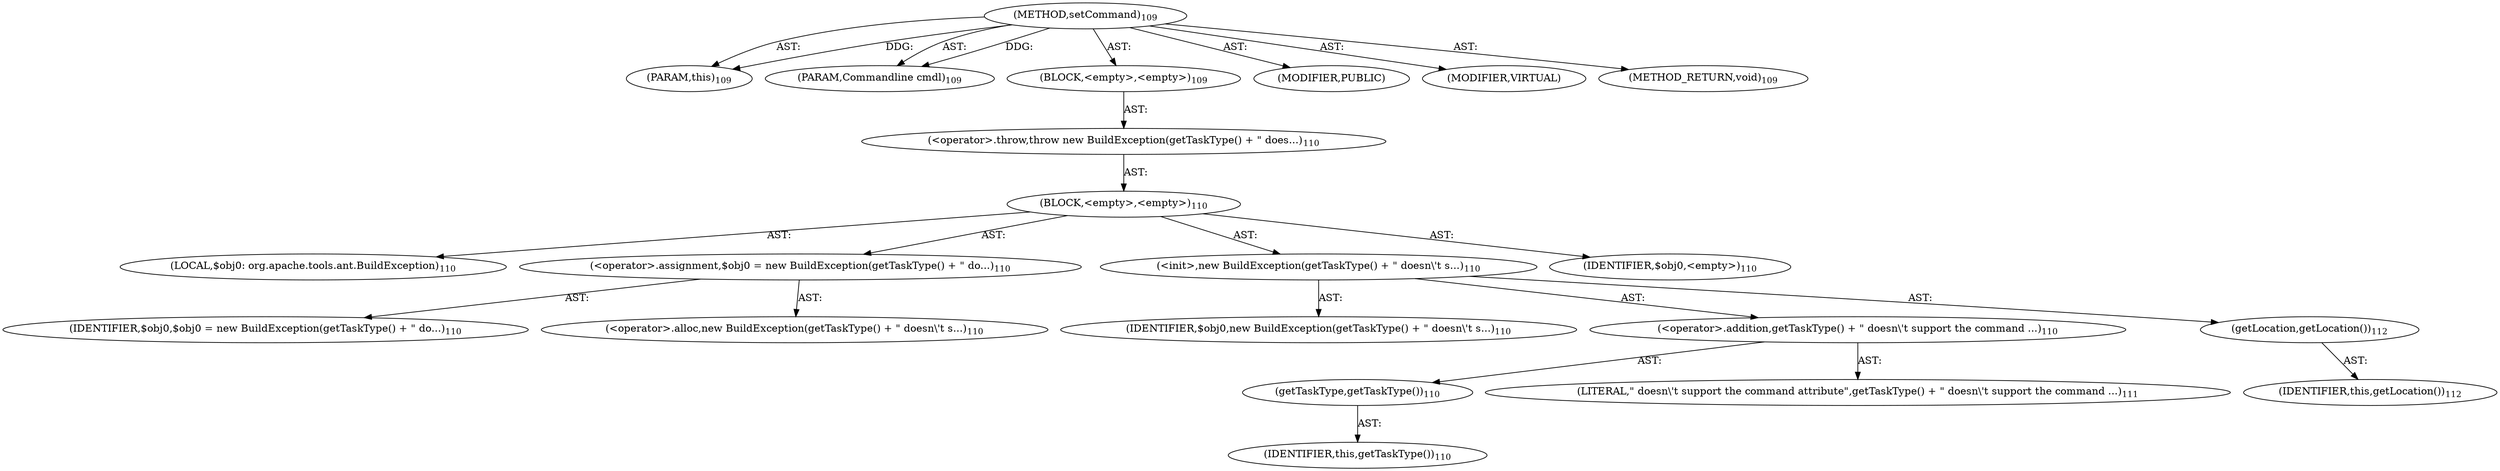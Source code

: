 digraph "setCommand" {  
"111669149698" [label = <(METHOD,setCommand)<SUB>109</SUB>> ]
"115964116993" [label = <(PARAM,this)<SUB>109</SUB>> ]
"115964116998" [label = <(PARAM,Commandline cmdl)<SUB>109</SUB>> ]
"25769803778" [label = <(BLOCK,&lt;empty&gt;,&lt;empty&gt;)<SUB>109</SUB>> ]
"30064771079" [label = <(&lt;operator&gt;.throw,throw new BuildException(getTaskType() + &quot; does...)<SUB>110</SUB>> ]
"25769803779" [label = <(BLOCK,&lt;empty&gt;,&lt;empty&gt;)<SUB>110</SUB>> ]
"94489280513" [label = <(LOCAL,$obj0: org.apache.tools.ant.BuildException)<SUB>110</SUB>> ]
"30064771080" [label = <(&lt;operator&gt;.assignment,$obj0 = new BuildException(getTaskType() + &quot; do...)<SUB>110</SUB>> ]
"68719476750" [label = <(IDENTIFIER,$obj0,$obj0 = new BuildException(getTaskType() + &quot; do...)<SUB>110</SUB>> ]
"30064771081" [label = <(&lt;operator&gt;.alloc,new BuildException(getTaskType() + &quot; doesn\'t s...)<SUB>110</SUB>> ]
"30064771082" [label = <(&lt;init&gt;,new BuildException(getTaskType() + &quot; doesn\'t s...)<SUB>110</SUB>> ]
"68719476751" [label = <(IDENTIFIER,$obj0,new BuildException(getTaskType() + &quot; doesn\'t s...)<SUB>110</SUB>> ]
"30064771083" [label = <(&lt;operator&gt;.addition,getTaskType() + &quot; doesn\'t support the command ...)<SUB>110</SUB>> ]
"30064771084" [label = <(getTaskType,getTaskType())<SUB>110</SUB>> ]
"68719476737" [label = <(IDENTIFIER,this,getTaskType())<SUB>110</SUB>> ]
"90194313218" [label = <(LITERAL,&quot; doesn\'t support the command attribute&quot;,getTaskType() + &quot; doesn\'t support the command ...)<SUB>111</SUB>> ]
"30064771085" [label = <(getLocation,getLocation())<SUB>112</SUB>> ]
"68719476738" [label = <(IDENTIFIER,this,getLocation())<SUB>112</SUB>> ]
"68719476752" [label = <(IDENTIFIER,$obj0,&lt;empty&gt;)<SUB>110</SUB>> ]
"133143986180" [label = <(MODIFIER,PUBLIC)> ]
"133143986181" [label = <(MODIFIER,VIRTUAL)> ]
"128849018882" [label = <(METHOD_RETURN,void)<SUB>109</SUB>> ]
  "111669149698" -> "115964116993"  [ label = "AST: "] 
  "111669149698" -> "115964116998"  [ label = "AST: "] 
  "111669149698" -> "25769803778"  [ label = "AST: "] 
  "111669149698" -> "133143986180"  [ label = "AST: "] 
  "111669149698" -> "133143986181"  [ label = "AST: "] 
  "111669149698" -> "128849018882"  [ label = "AST: "] 
  "25769803778" -> "30064771079"  [ label = "AST: "] 
  "30064771079" -> "25769803779"  [ label = "AST: "] 
  "25769803779" -> "94489280513"  [ label = "AST: "] 
  "25769803779" -> "30064771080"  [ label = "AST: "] 
  "25769803779" -> "30064771082"  [ label = "AST: "] 
  "25769803779" -> "68719476752"  [ label = "AST: "] 
  "30064771080" -> "68719476750"  [ label = "AST: "] 
  "30064771080" -> "30064771081"  [ label = "AST: "] 
  "30064771082" -> "68719476751"  [ label = "AST: "] 
  "30064771082" -> "30064771083"  [ label = "AST: "] 
  "30064771082" -> "30064771085"  [ label = "AST: "] 
  "30064771083" -> "30064771084"  [ label = "AST: "] 
  "30064771083" -> "90194313218"  [ label = "AST: "] 
  "30064771084" -> "68719476737"  [ label = "AST: "] 
  "30064771085" -> "68719476738"  [ label = "AST: "] 
  "111669149698" -> "115964116993"  [ label = "DDG: "] 
  "111669149698" -> "115964116998"  [ label = "DDG: "] 
}
